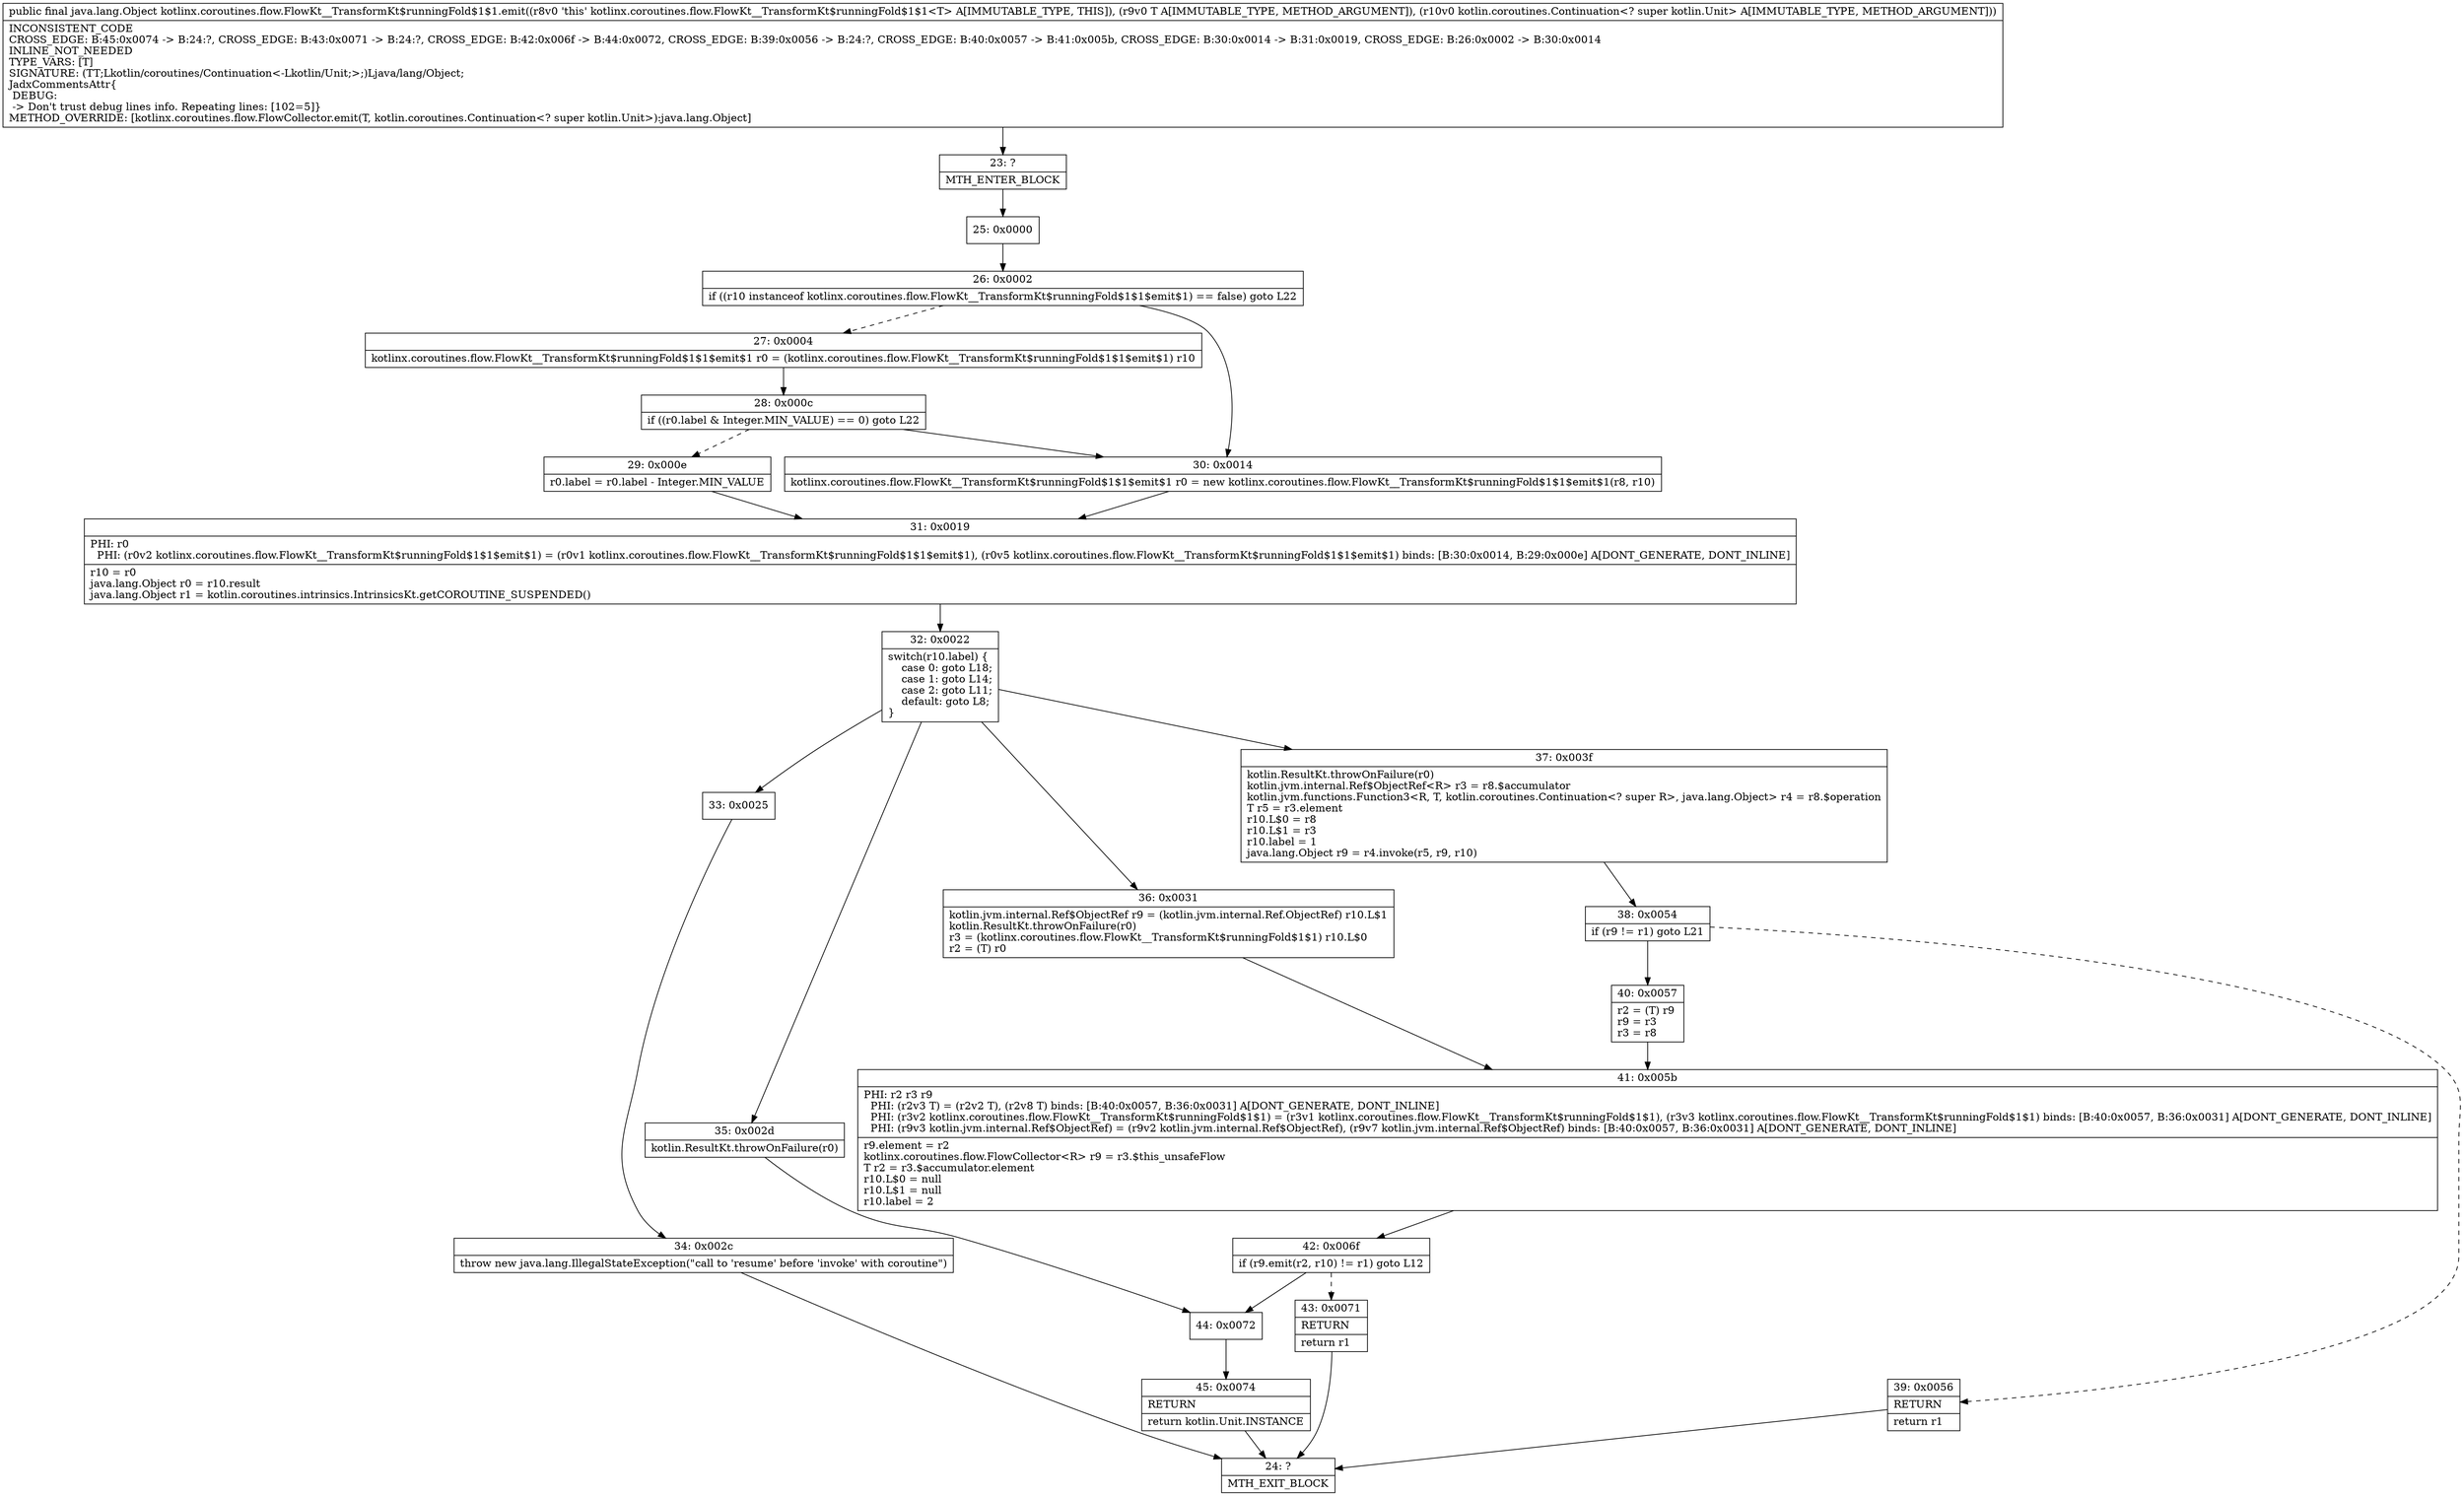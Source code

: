 digraph "CFG forkotlinx.coroutines.flow.FlowKt__TransformKt$runningFold$1$1.emit(Ljava\/lang\/Object;Lkotlin\/coroutines\/Continuation;)Ljava\/lang\/Object;" {
Node_23 [shape=record,label="{23\:\ ?|MTH_ENTER_BLOCK\l}"];
Node_25 [shape=record,label="{25\:\ 0x0000}"];
Node_26 [shape=record,label="{26\:\ 0x0002|if ((r10 instanceof kotlinx.coroutines.flow.FlowKt__TransformKt$runningFold$1$1$emit$1) == false) goto L22\l}"];
Node_27 [shape=record,label="{27\:\ 0x0004|kotlinx.coroutines.flow.FlowKt__TransformKt$runningFold$1$1$emit$1 r0 = (kotlinx.coroutines.flow.FlowKt__TransformKt$runningFold$1$1$emit$1) r10\l}"];
Node_28 [shape=record,label="{28\:\ 0x000c|if ((r0.label & Integer.MIN_VALUE) == 0) goto L22\l}"];
Node_29 [shape=record,label="{29\:\ 0x000e|r0.label = r0.label \- Integer.MIN_VALUE\l}"];
Node_31 [shape=record,label="{31\:\ 0x0019|PHI: r0 \l  PHI: (r0v2 kotlinx.coroutines.flow.FlowKt__TransformKt$runningFold$1$1$emit$1) = (r0v1 kotlinx.coroutines.flow.FlowKt__TransformKt$runningFold$1$1$emit$1), (r0v5 kotlinx.coroutines.flow.FlowKt__TransformKt$runningFold$1$1$emit$1) binds: [B:30:0x0014, B:29:0x000e] A[DONT_GENERATE, DONT_INLINE]\l|r10 = r0\ljava.lang.Object r0 = r10.result\ljava.lang.Object r1 = kotlin.coroutines.intrinsics.IntrinsicsKt.getCOROUTINE_SUSPENDED()\l}"];
Node_32 [shape=record,label="{32\:\ 0x0022|switch(r10.label) \{\l    case 0: goto L18;\l    case 1: goto L14;\l    case 2: goto L11;\l    default: goto L8;\l\}\l}"];
Node_33 [shape=record,label="{33\:\ 0x0025}"];
Node_34 [shape=record,label="{34\:\ 0x002c|throw new java.lang.IllegalStateException(\"call to 'resume' before 'invoke' with coroutine\")\l}"];
Node_24 [shape=record,label="{24\:\ ?|MTH_EXIT_BLOCK\l}"];
Node_35 [shape=record,label="{35\:\ 0x002d|kotlin.ResultKt.throwOnFailure(r0)\l}"];
Node_44 [shape=record,label="{44\:\ 0x0072}"];
Node_45 [shape=record,label="{45\:\ 0x0074|RETURN\l|return kotlin.Unit.INSTANCE\l}"];
Node_36 [shape=record,label="{36\:\ 0x0031|kotlin.jvm.internal.Ref$ObjectRef r9 = (kotlin.jvm.internal.Ref.ObjectRef) r10.L$1\lkotlin.ResultKt.throwOnFailure(r0)\lr3 = (kotlinx.coroutines.flow.FlowKt__TransformKt$runningFold$1$1) r10.L$0\lr2 = (T) r0\l}"];
Node_41 [shape=record,label="{41\:\ 0x005b|PHI: r2 r3 r9 \l  PHI: (r2v3 T) = (r2v2 T), (r2v8 T) binds: [B:40:0x0057, B:36:0x0031] A[DONT_GENERATE, DONT_INLINE]\l  PHI: (r3v2 kotlinx.coroutines.flow.FlowKt__TransformKt$runningFold$1$1) = (r3v1 kotlinx.coroutines.flow.FlowKt__TransformKt$runningFold$1$1), (r3v3 kotlinx.coroutines.flow.FlowKt__TransformKt$runningFold$1$1) binds: [B:40:0x0057, B:36:0x0031] A[DONT_GENERATE, DONT_INLINE]\l  PHI: (r9v3 kotlin.jvm.internal.Ref$ObjectRef) = (r9v2 kotlin.jvm.internal.Ref$ObjectRef), (r9v7 kotlin.jvm.internal.Ref$ObjectRef) binds: [B:40:0x0057, B:36:0x0031] A[DONT_GENERATE, DONT_INLINE]\l|r9.element = r2\lkotlinx.coroutines.flow.FlowCollector\<R\> r9 = r3.$this_unsafeFlow\lT r2 = r3.$accumulator.element\lr10.L$0 = null\lr10.L$1 = null\lr10.label = 2\l}"];
Node_42 [shape=record,label="{42\:\ 0x006f|if (r9.emit(r2, r10) != r1) goto L12\l}"];
Node_43 [shape=record,label="{43\:\ 0x0071|RETURN\l|return r1\l}"];
Node_37 [shape=record,label="{37\:\ 0x003f|kotlin.ResultKt.throwOnFailure(r0)\lkotlin.jvm.internal.Ref$ObjectRef\<R\> r3 = r8.$accumulator\lkotlin.jvm.functions.Function3\<R, T, kotlin.coroutines.Continuation\<? super R\>, java.lang.Object\> r4 = r8.$operation\lT r5 = r3.element\lr10.L$0 = r8\lr10.L$1 = r3\lr10.label = 1\ljava.lang.Object r9 = r4.invoke(r5, r9, r10)\l}"];
Node_38 [shape=record,label="{38\:\ 0x0054|if (r9 != r1) goto L21\l}"];
Node_39 [shape=record,label="{39\:\ 0x0056|RETURN\l|return r1\l}"];
Node_40 [shape=record,label="{40\:\ 0x0057|r2 = (T) r9\lr9 = r3\lr3 = r8\l}"];
Node_30 [shape=record,label="{30\:\ 0x0014|kotlinx.coroutines.flow.FlowKt__TransformKt$runningFold$1$1$emit$1 r0 = new kotlinx.coroutines.flow.FlowKt__TransformKt$runningFold$1$1$emit$1(r8, r10)\l}"];
MethodNode[shape=record,label="{public final java.lang.Object kotlinx.coroutines.flow.FlowKt__TransformKt$runningFold$1$1.emit((r8v0 'this' kotlinx.coroutines.flow.FlowKt__TransformKt$runningFold$1$1\<T\> A[IMMUTABLE_TYPE, THIS]), (r9v0 T A[IMMUTABLE_TYPE, METHOD_ARGUMENT]), (r10v0 kotlin.coroutines.Continuation\<? super kotlin.Unit\> A[IMMUTABLE_TYPE, METHOD_ARGUMENT]))  | INCONSISTENT_CODE\lCROSS_EDGE: B:45:0x0074 \-\> B:24:?, CROSS_EDGE: B:43:0x0071 \-\> B:24:?, CROSS_EDGE: B:42:0x006f \-\> B:44:0x0072, CROSS_EDGE: B:39:0x0056 \-\> B:24:?, CROSS_EDGE: B:40:0x0057 \-\> B:41:0x005b, CROSS_EDGE: B:30:0x0014 \-\> B:31:0x0019, CROSS_EDGE: B:26:0x0002 \-\> B:30:0x0014\lINLINE_NOT_NEEDED\lTYPE_VARS: [T]\lSIGNATURE: (TT;Lkotlin\/coroutines\/Continuation\<\-Lkotlin\/Unit;\>;)Ljava\/lang\/Object;\lJadxCommentsAttr\{\l DEBUG: \l \-\> Don't trust debug lines info. Repeating lines: [102=5]\}\lMETHOD_OVERRIDE: [kotlinx.coroutines.flow.FlowCollector.emit(T, kotlin.coroutines.Continuation\<? super kotlin.Unit\>):java.lang.Object]\l}"];
MethodNode -> Node_23;Node_23 -> Node_25;
Node_25 -> Node_26;
Node_26 -> Node_27[style=dashed];
Node_26 -> Node_30;
Node_27 -> Node_28;
Node_28 -> Node_29[style=dashed];
Node_28 -> Node_30;
Node_29 -> Node_31;
Node_31 -> Node_32;
Node_32 -> Node_33;
Node_32 -> Node_35;
Node_32 -> Node_36;
Node_32 -> Node_37;
Node_33 -> Node_34;
Node_34 -> Node_24;
Node_35 -> Node_44;
Node_44 -> Node_45;
Node_45 -> Node_24;
Node_36 -> Node_41;
Node_41 -> Node_42;
Node_42 -> Node_43[style=dashed];
Node_42 -> Node_44;
Node_43 -> Node_24;
Node_37 -> Node_38;
Node_38 -> Node_39[style=dashed];
Node_38 -> Node_40;
Node_39 -> Node_24;
Node_40 -> Node_41;
Node_30 -> Node_31;
}

